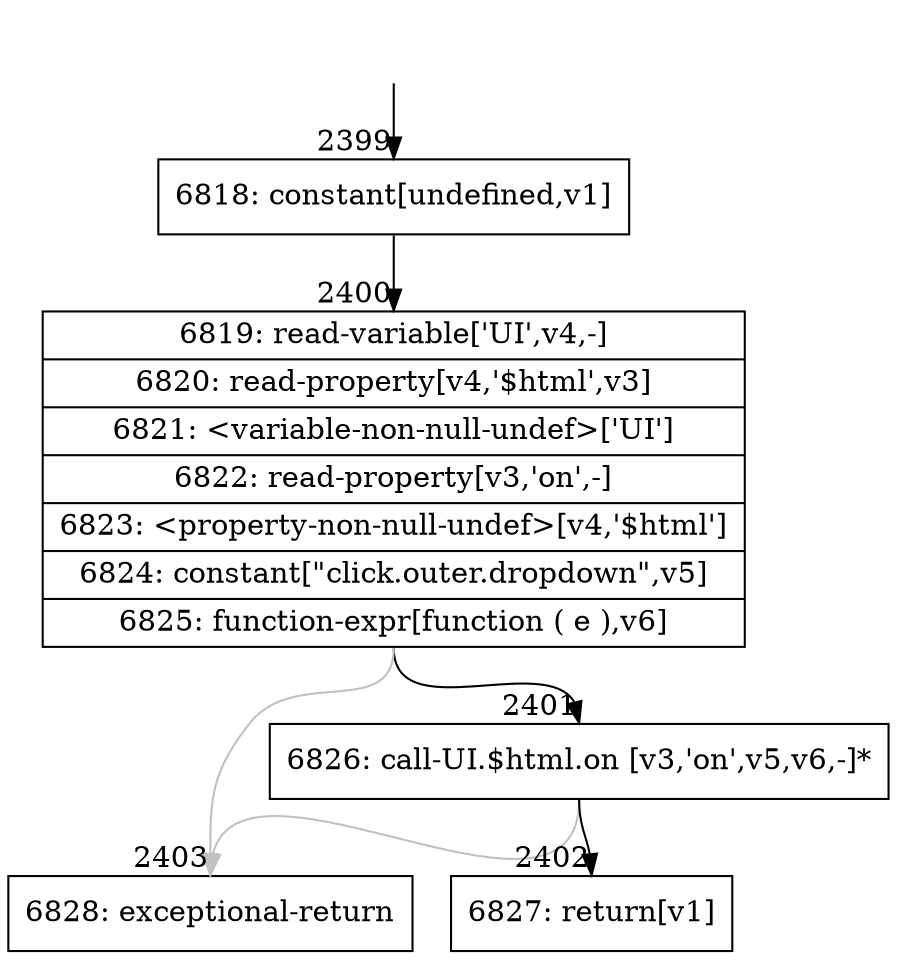 digraph {
rankdir="TD"
BB_entry187[shape=none,label=""];
BB_entry187 -> BB2399 [tailport=s, headport=n, headlabel="    2399"]
BB2399 [shape=record label="{6818: constant[undefined,v1]}" ] 
BB2399 -> BB2400 [tailport=s, headport=n, headlabel="      2400"]
BB2400 [shape=record label="{6819: read-variable['UI',v4,-]|6820: read-property[v4,'$html',v3]|6821: \<variable-non-null-undef\>['UI']|6822: read-property[v3,'on',-]|6823: \<property-non-null-undef\>[v4,'$html']|6824: constant[\"click.outer.dropdown\",v5]|6825: function-expr[function ( e ),v6]}" ] 
BB2400 -> BB2401 [tailport=s, headport=n, headlabel="      2401"]
BB2400 -> BB2403 [tailport=s, headport=n, color=gray, headlabel="      2403"]
BB2401 [shape=record label="{6826: call-UI.$html.on [v3,'on',v5,v6,-]*}" ] 
BB2401 -> BB2402 [tailport=s, headport=n, headlabel="      2402"]
BB2401 -> BB2403 [tailport=s, headport=n, color=gray]
BB2402 [shape=record label="{6827: return[v1]}" ] 
BB2403 [shape=record label="{6828: exceptional-return}" ] 
//#$~ 1862
}
